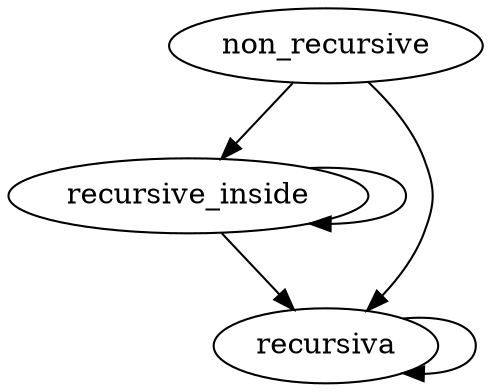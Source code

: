 digraph G {
    recursive_inside -> recursive_inside; 
    recursive_inside -> recursiva; 
    recursiva -> recursiva; 
    non_recursive -> recursive_inside; 
    non_recursive -> recursiva; 
}